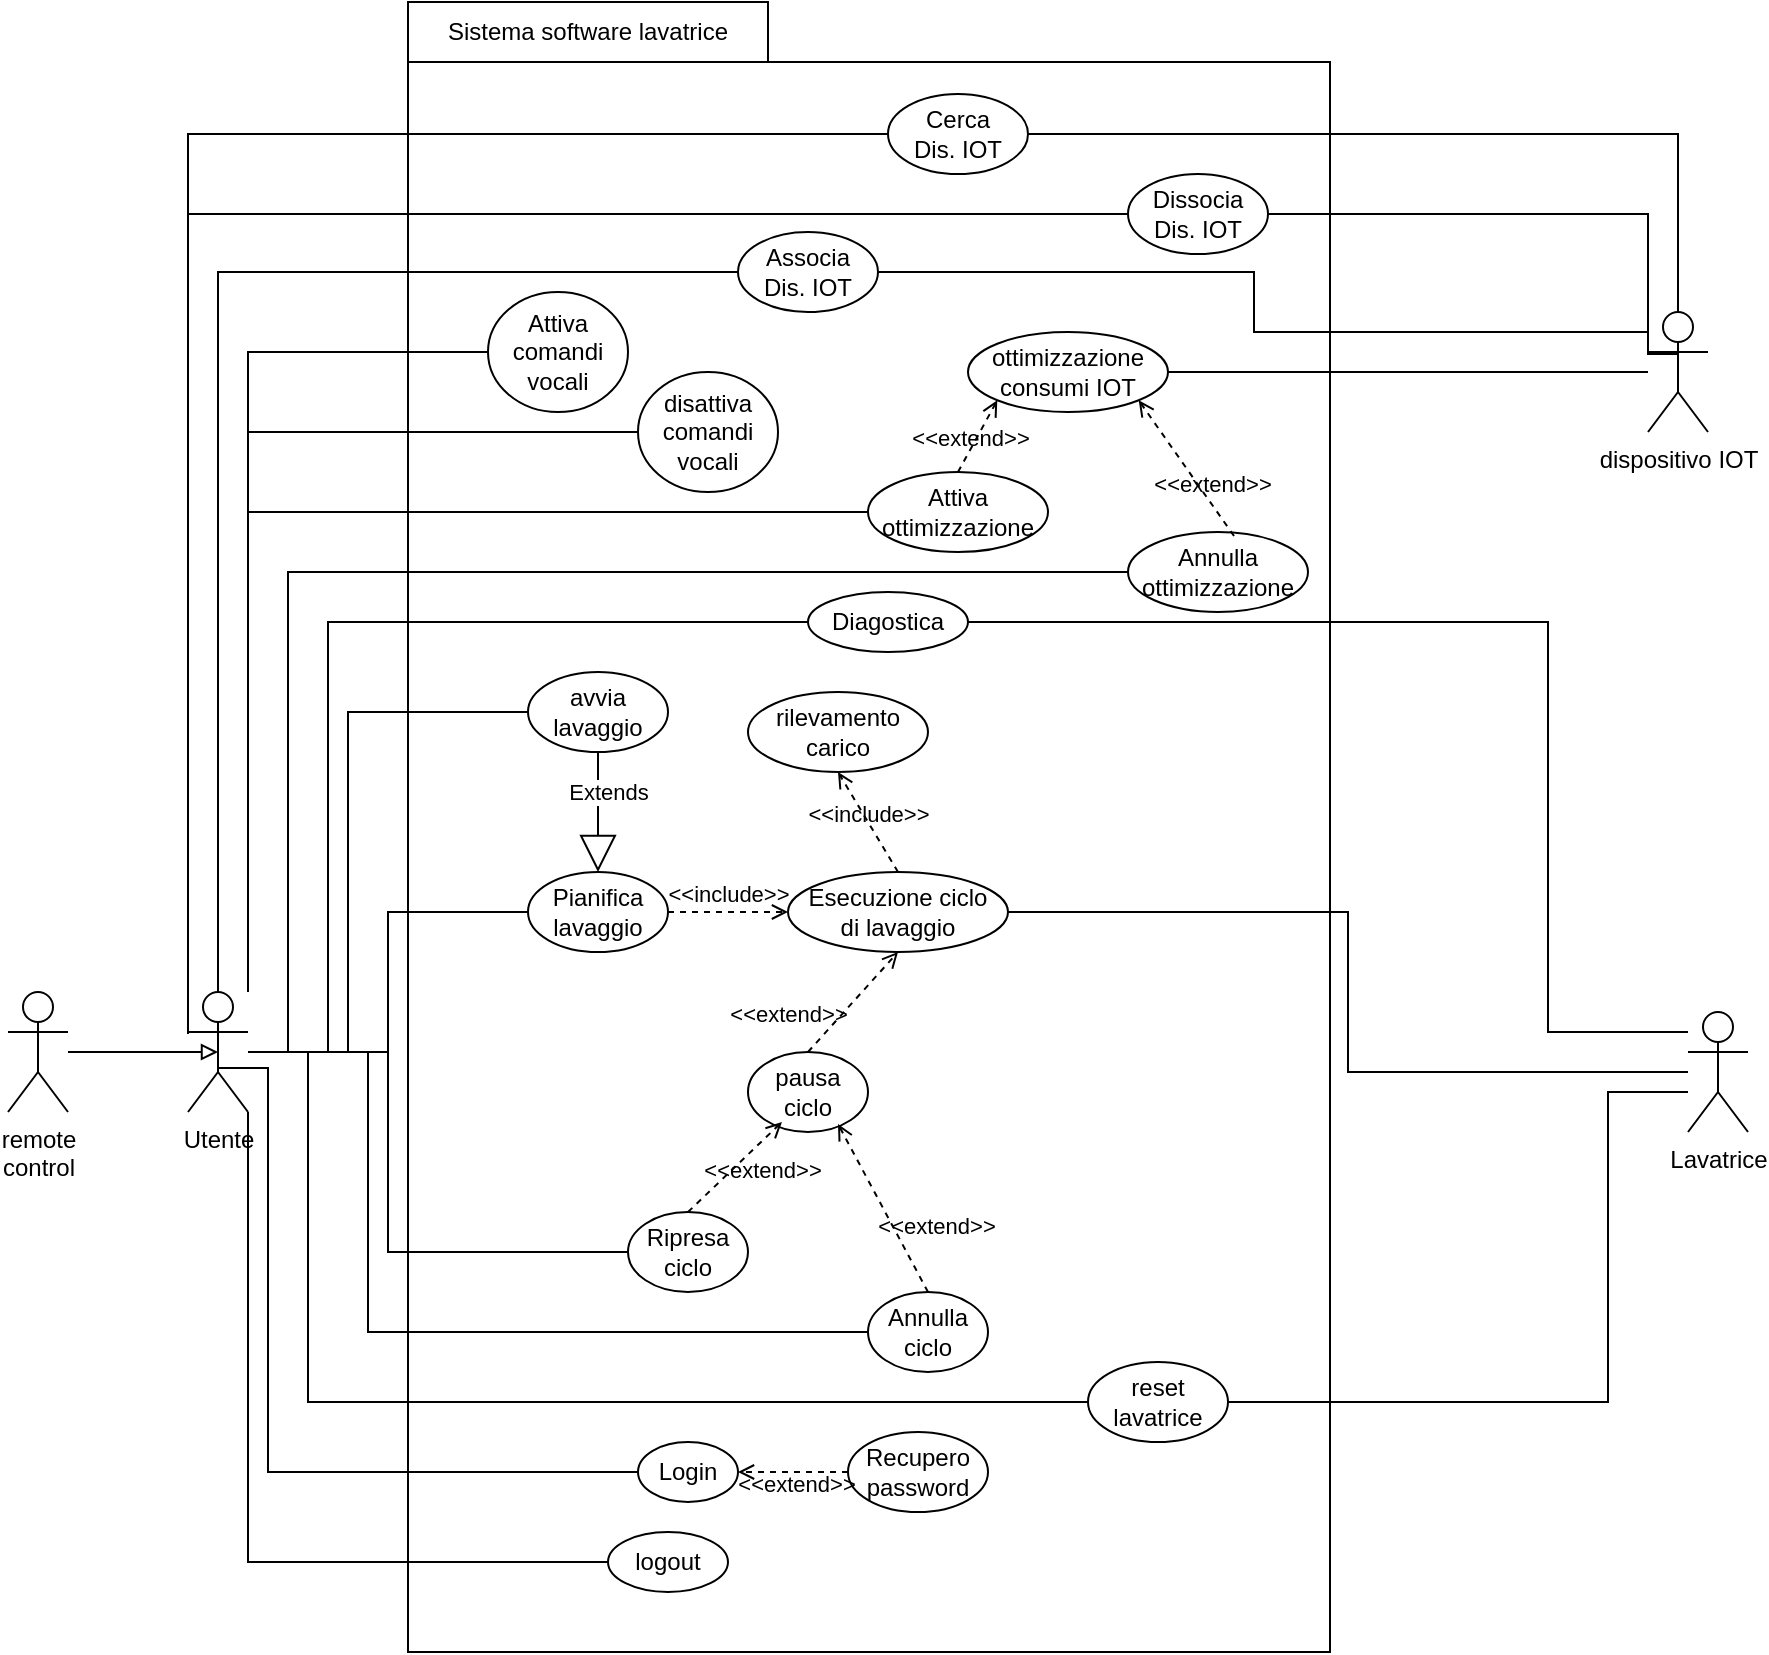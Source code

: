 <mxfile version="28.2.8">
  <diagram name="Page-1" id="5FiVmgT2oJeA1IZFQA2R">
    <mxGraphModel dx="2183" dy="766" grid="1" gridSize="10" guides="1" tooltips="1" connect="1" arrows="1" fold="1" page="1" pageScale="1" pageWidth="850" pageHeight="1100" math="0" shadow="0">
      <root>
        <mxCell id="0" />
        <mxCell id="1" parent="0" />
        <mxCell id="OOympv97dzDQUYDObQJj-1" value="" style="rounded=0;whiteSpace=wrap;html=1;" parent="1" vertex="1">
          <mxGeometry x="150" y="55" width="461" height="795" as="geometry" />
        </mxCell>
        <mxCell id="OOympv97dzDQUYDObQJj-2" value="Sistema software lavatrice" style="rounded=0;whiteSpace=wrap;html=1;" parent="1" vertex="1">
          <mxGeometry x="150" y="25" width="180" height="30" as="geometry" />
        </mxCell>
        <mxCell id="OOympv97dzDQUYDObQJj-3" value="&lt;div&gt;Esecuzione ciclo&lt;/div&gt;&lt;div&gt;di lavaggio&lt;/div&gt;" style="ellipse;whiteSpace=wrap;html=1;" parent="1" vertex="1">
          <mxGeometry x="340" y="460" width="110" height="40" as="geometry" />
        </mxCell>
        <mxCell id="OOympv97dzDQUYDObQJj-4" value="&lt;div&gt;pausa&lt;/div&gt;&lt;div&gt;ciclo&lt;/div&gt;" style="ellipse;whiteSpace=wrap;html=1;" parent="1" vertex="1">
          <mxGeometry x="320" y="550" width="60" height="40" as="geometry" />
        </mxCell>
        <mxCell id="OOympv97dzDQUYDObQJj-5" value="&amp;lt;&amp;lt;extend&amp;gt;&amp;gt;" style="html=1;verticalAlign=bottom;labelBackgroundColor=none;endArrow=open;endFill=0;dashed=1;rounded=0;exitX=0.5;exitY=0;exitDx=0;exitDy=0;entryX=0.5;entryY=1;entryDx=0;entryDy=0;" parent="1" source="OOympv97dzDQUYDObQJj-4" target="OOympv97dzDQUYDObQJj-3" edge="1">
          <mxGeometry x="-0.978" y="14" width="160" relative="1" as="geometry">
            <mxPoint x="490" y="460" as="sourcePoint" />
            <mxPoint x="650" y="460" as="targetPoint" />
            <mxPoint as="offset" />
          </mxGeometry>
        </mxCell>
        <mxCell id="OOympv97dzDQUYDObQJj-6" value="Ripresa&lt;div&gt;ciclo&lt;/div&gt;" style="ellipse;whiteSpace=wrap;html=1;" parent="1" vertex="1">
          <mxGeometry x="260" y="630" width="60" height="40" as="geometry" />
        </mxCell>
        <mxCell id="OOympv97dzDQUYDObQJj-7" value="&amp;lt;&amp;lt;extend&amp;gt;&amp;gt;" style="html=1;verticalAlign=bottom;labelBackgroundColor=none;endArrow=open;endFill=0;dashed=1;rounded=0;exitX=0.5;exitY=0;exitDx=0;exitDy=0;entryX=0.283;entryY=0.875;entryDx=0;entryDy=0;entryPerimeter=0;" parent="1" source="OOympv97dzDQUYDObQJj-6" target="OOympv97dzDQUYDObQJj-4" edge="1">
          <mxGeometry x="0.061" y="-17" width="160" relative="1" as="geometry">
            <mxPoint x="430" y="560" as="sourcePoint" />
            <mxPoint x="332" y="591" as="targetPoint" />
            <mxPoint as="offset" />
          </mxGeometry>
        </mxCell>
        <mxCell id="OOympv97dzDQUYDObQJj-8" value="&lt;div&gt;Annulla&lt;/div&gt;&lt;div&gt;ciclo&lt;/div&gt;" style="ellipse;whiteSpace=wrap;html=1;" parent="1" vertex="1">
          <mxGeometry x="380" y="670" width="60" height="40" as="geometry" />
        </mxCell>
        <mxCell id="OOympv97dzDQUYDObQJj-9" value="&amp;lt;&amp;lt;extend&amp;gt;&amp;gt;" style="html=1;verticalAlign=bottom;labelBackgroundColor=none;endArrow=open;endFill=0;dashed=1;rounded=0;exitX=0.5;exitY=0;exitDx=0;exitDy=0;entryX=0.75;entryY=0.9;entryDx=0;entryDy=0;entryPerimeter=0;" parent="1" source="OOympv97dzDQUYDObQJj-8" target="OOympv97dzDQUYDObQJj-4" edge="1">
          <mxGeometry x="-0.6" y="-15" width="160" relative="1" as="geometry">
            <mxPoint x="596.98" y="552" as="sourcePoint" />
            <mxPoint x="350" y="610" as="targetPoint" />
            <mxPoint as="offset" />
          </mxGeometry>
        </mxCell>
        <mxCell id="OOympv97dzDQUYDObQJj-10" style="edgeStyle=orthogonalEdgeStyle;rounded=0;orthogonalLoop=1;jettySize=auto;html=1;entryX=0;entryY=0.5;entryDx=0;entryDy=0;endArrow=none;endFill=0;" parent="1" source="OOympv97dzDQUYDObQJj-18" target="OOympv97dzDQUYDObQJj-22" edge="1">
          <mxGeometry relative="1" as="geometry">
            <Array as="points">
              <mxPoint x="140" y="550" />
              <mxPoint x="140" y="480" />
            </Array>
          </mxGeometry>
        </mxCell>
        <mxCell id="OOympv97dzDQUYDObQJj-11" style="edgeStyle=orthogonalEdgeStyle;rounded=0;orthogonalLoop=1;jettySize=auto;html=1;entryX=0;entryY=0.5;entryDx=0;entryDy=0;endArrow=none;endFill=0;" parent="1" source="OOympv97dzDQUYDObQJj-18" target="OOympv97dzDQUYDObQJj-23" edge="1">
          <mxGeometry relative="1" as="geometry">
            <Array as="points">
              <mxPoint x="120" y="550" />
              <mxPoint x="120" y="380" />
            </Array>
          </mxGeometry>
        </mxCell>
        <mxCell id="OOympv97dzDQUYDObQJj-12" style="edgeStyle=orthogonalEdgeStyle;rounded=0;orthogonalLoop=1;jettySize=auto;html=1;entryX=0;entryY=0.5;entryDx=0;entryDy=0;endArrow=none;endFill=0;" parent="1" source="OOympv97dzDQUYDObQJj-18" target="OOympv97dzDQUYDObQJj-8" edge="1">
          <mxGeometry relative="1" as="geometry">
            <Array as="points">
              <mxPoint x="130" y="550" />
              <mxPoint x="130" y="690" />
              <mxPoint x="380" y="690" />
            </Array>
          </mxGeometry>
        </mxCell>
        <mxCell id="OOympv97dzDQUYDObQJj-13" style="edgeStyle=orthogonalEdgeStyle;rounded=0;orthogonalLoop=1;jettySize=auto;html=1;entryX=0;entryY=0.5;entryDx=0;entryDy=0;endArrow=none;endFill=0;" parent="1" source="OOympv97dzDQUYDObQJj-18" target="OOympv97dzDQUYDObQJj-6" edge="1">
          <mxGeometry relative="1" as="geometry">
            <Array as="points">
              <mxPoint x="140" y="550" />
              <mxPoint x="140" y="650" />
            </Array>
          </mxGeometry>
        </mxCell>
        <mxCell id="OOympv97dzDQUYDObQJj-14" style="edgeStyle=orthogonalEdgeStyle;rounded=0;orthogonalLoop=1;jettySize=auto;html=1;entryX=0;entryY=0.5;entryDx=0;entryDy=0;endArrow=none;endFill=0;" parent="1" source="OOympv97dzDQUYDObQJj-18" target="OOympv97dzDQUYDObQJj-26" edge="1">
          <mxGeometry relative="1" as="geometry">
            <Array as="points">
              <mxPoint x="110" y="550" />
              <mxPoint x="110" y="335" />
            </Array>
          </mxGeometry>
        </mxCell>
        <mxCell id="OOympv97dzDQUYDObQJj-15" style="edgeStyle=orthogonalEdgeStyle;rounded=0;orthogonalLoop=1;jettySize=auto;html=1;entryX=0;entryY=0.5;entryDx=0;entryDy=0;endArrow=none;endFill=0;" parent="1" source="OOympv97dzDQUYDObQJj-18" target="OOympv97dzDQUYDObQJj-33" edge="1">
          <mxGeometry relative="1" as="geometry">
            <Array as="points">
              <mxPoint x="100" y="550" />
              <mxPoint x="100" y="725" />
            </Array>
          </mxGeometry>
        </mxCell>
        <mxCell id="OOympv97dzDQUYDObQJj-16" style="edgeStyle=orthogonalEdgeStyle;rounded=0;orthogonalLoop=1;jettySize=auto;html=1;entryX=0;entryY=0.5;entryDx=0;entryDy=0;endArrow=none;endFill=0;" parent="1" source="OOympv97dzDQUYDObQJj-18" target="OOympv97dzDQUYDObQJj-45" edge="1">
          <mxGeometry relative="1" as="geometry">
            <Array as="points">
              <mxPoint x="55" y="160" />
            </Array>
          </mxGeometry>
        </mxCell>
        <mxCell id="OOympv97dzDQUYDObQJj-17" style="edgeStyle=orthogonalEdgeStyle;rounded=0;orthogonalLoop=1;jettySize=auto;html=1;entryX=0;entryY=0.5;entryDx=0;entryDy=0;endArrow=none;endFill=0;" parent="1" target="OOympv97dzDQUYDObQJj-47" edge="1">
          <mxGeometry relative="1" as="geometry">
            <Array as="points">
              <mxPoint x="40" y="131" />
            </Array>
            <mxPoint x="40" y="541" as="sourcePoint" />
          </mxGeometry>
        </mxCell>
        <mxCell id="OOympv97dzDQUYDObQJj-51" style="edgeStyle=orthogonalEdgeStyle;rounded=0;orthogonalLoop=1;jettySize=auto;html=1;entryX=0;entryY=0.5;entryDx=0;entryDy=0;endArrow=none;endFill=0;" parent="1" target="OOympv97dzDQUYDObQJj-50" edge="1">
          <mxGeometry relative="1" as="geometry">
            <mxPoint x="55" y="558" as="sourcePoint" />
            <Array as="points">
              <mxPoint x="80" y="558" />
              <mxPoint x="80" y="760" />
            </Array>
          </mxGeometry>
        </mxCell>
        <mxCell id="9CPNDD_vhSjWJkQP8pC9-2" style="edgeStyle=orthogonalEdgeStyle;rounded=0;orthogonalLoop=1;jettySize=auto;html=1;entryX=0;entryY=0.5;entryDx=0;entryDy=0;endArrow=none;endFill=0;" parent="1" source="OOympv97dzDQUYDObQJj-18" target="9CPNDD_vhSjWJkQP8pC9-1" edge="1">
          <mxGeometry relative="1" as="geometry">
            <Array as="points">
              <mxPoint x="70" y="805" />
            </Array>
          </mxGeometry>
        </mxCell>
        <mxCell id="v7bjbIh24RHP1lxPFHHC-4" style="edgeStyle=orthogonalEdgeStyle;rounded=0;orthogonalLoop=1;jettySize=auto;html=1;entryX=0;entryY=0.5;entryDx=0;entryDy=0;endArrow=none;endFill=0;" parent="1" source="OOympv97dzDQUYDObQJj-18" target="v7bjbIh24RHP1lxPFHHC-1" edge="1">
          <mxGeometry relative="1" as="geometry">
            <Array as="points">
              <mxPoint x="40" y="91" />
            </Array>
          </mxGeometry>
        </mxCell>
        <mxCell id="K0tBDQ45wyzEzczZAoFQ-4" style="edgeStyle=orthogonalEdgeStyle;rounded=0;orthogonalLoop=1;jettySize=auto;html=1;entryX=0;entryY=0.5;entryDx=0;entryDy=0;endArrow=none;endFill=0;" parent="1" source="OOympv97dzDQUYDObQJj-18" target="K0tBDQ45wyzEzczZAoFQ-3" edge="1">
          <mxGeometry relative="1" as="geometry">
            <Array as="points">
              <mxPoint x="70" y="240" />
            </Array>
          </mxGeometry>
        </mxCell>
        <mxCell id="K0tBDQ45wyzEzczZAoFQ-5" style="edgeStyle=orthogonalEdgeStyle;rounded=0;orthogonalLoop=1;jettySize=auto;html=1;entryX=0;entryY=0.5;entryDx=0;entryDy=0;endArrow=none;endFill=0;" parent="1" source="OOympv97dzDQUYDObQJj-18" target="K0tBDQ45wyzEzczZAoFQ-2" edge="1">
          <mxGeometry relative="1" as="geometry">
            <Array as="points">
              <mxPoint x="70" y="200" />
            </Array>
          </mxGeometry>
        </mxCell>
        <mxCell id="R7YPHtLTiihs7JlC3x6M-3" style="edgeStyle=orthogonalEdgeStyle;rounded=0;orthogonalLoop=1;jettySize=auto;html=1;entryX=0;entryY=0.5;entryDx=0;entryDy=0;endArrow=none;endFill=0;" edge="1" parent="1" source="OOympv97dzDQUYDObQJj-18" target="OOympv97dzDQUYDObQJj-36">
          <mxGeometry relative="1" as="geometry">
            <Array as="points">
              <mxPoint x="90" y="550" />
              <mxPoint x="90" y="310" />
            </Array>
          </mxGeometry>
        </mxCell>
        <mxCell id="R7YPHtLTiihs7JlC3x6M-4" style="edgeStyle=orthogonalEdgeStyle;rounded=0;orthogonalLoop=1;jettySize=auto;html=1;entryX=0;entryY=0.5;entryDx=0;entryDy=0;endArrow=none;endFill=0;" edge="1" parent="1" source="OOympv97dzDQUYDObQJj-18" target="R7YPHtLTiihs7JlC3x6M-1">
          <mxGeometry relative="1" as="geometry">
            <Array as="points">
              <mxPoint x="70" y="280" />
            </Array>
          </mxGeometry>
        </mxCell>
        <mxCell id="OOympv97dzDQUYDObQJj-18" value="Utente" style="shape=umlActor;verticalLabelPosition=bottom;verticalAlign=top;html=1;" parent="1" vertex="1">
          <mxGeometry x="40" y="520" width="30" height="60" as="geometry" />
        </mxCell>
        <mxCell id="OOympv97dzDQUYDObQJj-22" value="&lt;div&gt;Pianifica&lt;/div&gt;&lt;div&gt;lavaggio&lt;/div&gt;" style="ellipse;whiteSpace=wrap;html=1;" parent="1" vertex="1">
          <mxGeometry x="210" y="460" width="70" height="40" as="geometry" />
        </mxCell>
        <mxCell id="OOympv97dzDQUYDObQJj-23" value="avvia&lt;div&gt;lavaggio&lt;/div&gt;" style="ellipse;whiteSpace=wrap;html=1;" parent="1" vertex="1">
          <mxGeometry x="210" y="360" width="70" height="40" as="geometry" />
        </mxCell>
        <mxCell id="OOympv97dzDQUYDObQJj-24" value="Extends" style="endArrow=block;endSize=16;endFill=0;html=1;rounded=0;entryX=0.5;entryY=0;entryDx=0;entryDy=0;exitX=0.5;exitY=1;exitDx=0;exitDy=0;" parent="1" source="OOympv97dzDQUYDObQJj-23" target="OOympv97dzDQUYDObQJj-22" edge="1">
          <mxGeometry x="-0.333" y="5" width="160" relative="1" as="geometry">
            <mxPoint x="490" y="520" as="sourcePoint" />
            <mxPoint x="650" y="520" as="targetPoint" />
            <mxPoint as="offset" />
          </mxGeometry>
        </mxCell>
        <mxCell id="OOympv97dzDQUYDObQJj-25" value="&amp;lt;&amp;lt;include&amp;gt;&amp;gt;" style="html=1;verticalAlign=bottom;labelBackgroundColor=none;endArrow=open;endFill=0;dashed=1;rounded=0;exitX=1;exitY=0.5;exitDx=0;exitDy=0;entryX=0;entryY=0.5;entryDx=0;entryDy=0;" parent="1" source="OOympv97dzDQUYDObQJj-22" target="OOympv97dzDQUYDObQJj-3" edge="1">
          <mxGeometry width="160" relative="1" as="geometry">
            <mxPoint x="510" y="560" as="sourcePoint" />
            <mxPoint x="420" y="580" as="targetPoint" />
          </mxGeometry>
        </mxCell>
        <mxCell id="OOympv97dzDQUYDObQJj-26" value="Diagostica" style="ellipse;whiteSpace=wrap;html=1;" parent="1" vertex="1">
          <mxGeometry x="350" y="320" width="80" height="30" as="geometry" />
        </mxCell>
        <mxCell id="OOympv97dzDQUYDObQJj-28" value="&lt;div&gt;rilevamento&lt;/div&gt;&lt;div&gt;carico&lt;/div&gt;" style="ellipse;whiteSpace=wrap;html=1;" parent="1" vertex="1">
          <mxGeometry x="320" y="370" width="90" height="40" as="geometry" />
        </mxCell>
        <mxCell id="OOympv97dzDQUYDObQJj-29" style="edgeStyle=orthogonalEdgeStyle;rounded=0;orthogonalLoop=1;jettySize=auto;html=1;entryX=1;entryY=0.5;entryDx=0;entryDy=0;endArrow=none;endFill=0;" parent="1" source="OOympv97dzDQUYDObQJj-31" target="OOympv97dzDQUYDObQJj-26" edge="1">
          <mxGeometry relative="1" as="geometry">
            <Array as="points">
              <mxPoint x="720" y="540" />
              <mxPoint x="720" y="335" />
            </Array>
          </mxGeometry>
        </mxCell>
        <mxCell id="OOympv97dzDQUYDObQJj-30" style="edgeStyle=orthogonalEdgeStyle;rounded=0;orthogonalLoop=1;jettySize=auto;html=1;entryX=1;entryY=0.5;entryDx=0;entryDy=0;endArrow=none;endFill=0;" parent="1" source="OOympv97dzDQUYDObQJj-31" target="OOympv97dzDQUYDObQJj-33" edge="1">
          <mxGeometry relative="1" as="geometry">
            <Array as="points">
              <mxPoint x="750" y="570" />
              <mxPoint x="750" y="725" />
            </Array>
          </mxGeometry>
        </mxCell>
        <mxCell id="K0tBDQ45wyzEzczZAoFQ-6" style="edgeStyle=orthogonalEdgeStyle;rounded=0;orthogonalLoop=1;jettySize=auto;html=1;entryX=1;entryY=0.5;entryDx=0;entryDy=0;endArrow=none;endFill=0;" parent="1" source="OOympv97dzDQUYDObQJj-31" target="OOympv97dzDQUYDObQJj-3" edge="1">
          <mxGeometry relative="1" as="geometry" />
        </mxCell>
        <mxCell id="OOympv97dzDQUYDObQJj-31" value="Lavatrice" style="shape=umlActor;verticalLabelPosition=bottom;verticalAlign=top;html=1;outlineConnect=0;" parent="1" vertex="1">
          <mxGeometry x="790" y="530" width="30" height="60" as="geometry" />
        </mxCell>
        <mxCell id="OOympv97dzDQUYDObQJj-33" value="&lt;div&gt;reset&lt;/div&gt;&lt;div&gt;lavatrice&lt;/div&gt;" style="ellipse;whiteSpace=wrap;html=1;" parent="1" vertex="1">
          <mxGeometry x="490" y="705" width="70" height="40" as="geometry" />
        </mxCell>
        <mxCell id="OOympv97dzDQUYDObQJj-35" value="&lt;div&gt;ottimizzazione&lt;/div&gt;&lt;div&gt;consumi&amp;nbsp;IOT&lt;/div&gt;" style="ellipse;whiteSpace=wrap;html=1;" parent="1" vertex="1">
          <mxGeometry x="430" y="190" width="100" height="40" as="geometry" />
        </mxCell>
        <mxCell id="OOympv97dzDQUYDObQJj-36" value="&lt;div&gt;Annulla&lt;/div&gt;ottimizzazione" style="ellipse;whiteSpace=wrap;html=1;" parent="1" vertex="1">
          <mxGeometry x="510" y="290" width="90" height="40" as="geometry" />
        </mxCell>
        <mxCell id="OOympv97dzDQUYDObQJj-37" value="&amp;lt;&amp;lt;extend&amp;gt;&amp;gt;" style="html=1;verticalAlign=bottom;labelBackgroundColor=none;endArrow=open;endFill=0;dashed=1;rounded=0;exitX=0.589;exitY=0.05;exitDx=0;exitDy=0;entryX=1;entryY=1;entryDx=0;entryDy=0;exitPerimeter=0;" parent="1" source="OOympv97dzDQUYDObQJj-36" target="OOympv97dzDQUYDObQJj-35" edge="1">
          <mxGeometry x="-0.518" y="-1" width="160" relative="1" as="geometry">
            <mxPoint x="445" y="694" as="sourcePoint" />
            <mxPoint x="400" y="630" as="targetPoint" />
            <mxPoint as="offset" />
          </mxGeometry>
        </mxCell>
        <mxCell id="OOympv97dzDQUYDObQJj-38" style="edgeStyle=orthogonalEdgeStyle;rounded=0;orthogonalLoop=1;jettySize=auto;html=1;entryX=1;entryY=0.5;entryDx=0;entryDy=0;endArrow=none;endFill=0;" parent="1" source="OOympv97dzDQUYDObQJj-41" target="OOympv97dzDQUYDObQJj-35" edge="1">
          <mxGeometry relative="1" as="geometry" />
        </mxCell>
        <mxCell id="OOympv97dzDQUYDObQJj-39" style="edgeStyle=orthogonalEdgeStyle;rounded=0;orthogonalLoop=1;jettySize=auto;html=1;entryX=1;entryY=0.5;entryDx=0;entryDy=0;endArrow=none;endFill=0;" parent="1" source="OOympv97dzDQUYDObQJj-41" target="OOympv97dzDQUYDObQJj-45" edge="1">
          <mxGeometry relative="1" as="geometry">
            <Array as="points">
              <mxPoint x="573" y="190" />
              <mxPoint x="573" y="160" />
            </Array>
          </mxGeometry>
        </mxCell>
        <mxCell id="OOympv97dzDQUYDObQJj-40" style="edgeStyle=orthogonalEdgeStyle;rounded=0;orthogonalLoop=1;jettySize=auto;html=1;entryX=1;entryY=0.5;entryDx=0;entryDy=0;endArrow=none;endFill=0;" parent="1" target="OOympv97dzDQUYDObQJj-47" edge="1">
          <mxGeometry relative="1" as="geometry">
            <Array as="points">
              <mxPoint x="770" y="201" />
              <mxPoint x="770" y="131" />
            </Array>
            <mxPoint x="785" y="201" as="sourcePoint" />
          </mxGeometry>
        </mxCell>
        <mxCell id="v7bjbIh24RHP1lxPFHHC-3" style="edgeStyle=orthogonalEdgeStyle;rounded=0;orthogonalLoop=1;jettySize=auto;html=1;entryX=1;entryY=0.5;entryDx=0;entryDy=0;endArrow=none;endFill=0;" parent="1" source="OOympv97dzDQUYDObQJj-41" target="v7bjbIh24RHP1lxPFHHC-1" edge="1">
          <mxGeometry relative="1" as="geometry">
            <Array as="points">
              <mxPoint x="785" y="91" />
            </Array>
          </mxGeometry>
        </mxCell>
        <mxCell id="OOympv97dzDQUYDObQJj-41" value="dispositivo IOT" style="shape=umlActor;verticalLabelPosition=bottom;verticalAlign=top;html=1;outlineConnect=0;" parent="1" vertex="1">
          <mxGeometry x="770" y="180" width="30" height="60" as="geometry" />
        </mxCell>
        <mxCell id="OOympv97dzDQUYDObQJj-44" value="&amp;lt;&amp;lt;include&amp;gt;&amp;gt;" style="html=1;verticalAlign=bottom;labelBackgroundColor=none;endArrow=open;endFill=0;dashed=1;rounded=0;exitX=0.5;exitY=0;exitDx=0;exitDy=0;entryX=0.5;entryY=1;entryDx=0;entryDy=0;" parent="1" source="OOympv97dzDQUYDObQJj-3" target="OOympv97dzDQUYDObQJj-28" edge="1">
          <mxGeometry x="-0.147" y="3" width="160" relative="1" as="geometry">
            <mxPoint x="480" y="480" as="sourcePoint" />
            <mxPoint x="562" y="484" as="targetPoint" />
            <mxPoint as="offset" />
          </mxGeometry>
        </mxCell>
        <mxCell id="OOympv97dzDQUYDObQJj-45" value="&lt;div&gt;Associa&lt;/div&gt;&lt;div&gt;Dis. IOT&lt;/div&gt;" style="ellipse;whiteSpace=wrap;html=1;" parent="1" vertex="1">
          <mxGeometry x="315" y="140" width="70" height="40" as="geometry" />
        </mxCell>
        <mxCell id="OOympv97dzDQUYDObQJj-47" value="&lt;div&gt;Dissocia&lt;/div&gt;&lt;div&gt;Dis. IOT&lt;/div&gt;" style="ellipse;whiteSpace=wrap;html=1;" parent="1" vertex="1">
          <mxGeometry x="510" y="111" width="70" height="40" as="geometry" />
        </mxCell>
        <mxCell id="OOympv97dzDQUYDObQJj-50" value="Login" style="ellipse;whiteSpace=wrap;html=1;" parent="1" vertex="1">
          <mxGeometry x="265" y="745" width="50" height="30" as="geometry" />
        </mxCell>
        <mxCell id="OOympv97dzDQUYDObQJj-52" value="Recupero password" style="ellipse;whiteSpace=wrap;html=1;" parent="1" vertex="1">
          <mxGeometry x="370" y="740" width="70" height="40" as="geometry" />
        </mxCell>
        <mxCell id="OOympv97dzDQUYDObQJj-53" value="&amp;lt;&amp;lt;extend&amp;gt;&amp;gt;" style="html=1;verticalAlign=bottom;labelBackgroundColor=none;endArrow=open;endFill=0;dashed=1;rounded=0;exitX=0;exitY=0.5;exitDx=0;exitDy=0;entryX=1;entryY=0.5;entryDx=0;entryDy=0;" parent="1" source="OOympv97dzDQUYDObQJj-52" target="OOympv97dzDQUYDObQJj-50" edge="1">
          <mxGeometry x="-0.011" y="15" width="160" relative="1" as="geometry">
            <mxPoint x="435" y="724" as="sourcePoint" />
            <mxPoint x="406" y="905" as="targetPoint" />
            <mxPoint x="1" as="offset" />
          </mxGeometry>
        </mxCell>
        <mxCell id="9CPNDD_vhSjWJkQP8pC9-1" value="logout" style="ellipse;whiteSpace=wrap;html=1;" parent="1" vertex="1">
          <mxGeometry x="250" y="790" width="60" height="30" as="geometry" />
        </mxCell>
        <mxCell id="9CPNDD_vhSjWJkQP8pC9-3" value="&lt;div&gt;remote&lt;/div&gt;&lt;div&gt;control&lt;/div&gt;" style="shape=umlActor;verticalLabelPosition=bottom;verticalAlign=top;html=1;outlineConnect=0;" parent="1" vertex="1">
          <mxGeometry x="-50" y="520" width="30" height="60" as="geometry" />
        </mxCell>
        <mxCell id="9CPNDD_vhSjWJkQP8pC9-6" style="edgeStyle=orthogonalEdgeStyle;rounded=0;orthogonalLoop=1;jettySize=auto;html=1;entryX=0.5;entryY=0.5;entryDx=0;entryDy=0;entryPerimeter=0;endArrow=block;endFill=0;" parent="1" source="9CPNDD_vhSjWJkQP8pC9-3" target="OOympv97dzDQUYDObQJj-18" edge="1">
          <mxGeometry relative="1" as="geometry" />
        </mxCell>
        <mxCell id="v7bjbIh24RHP1lxPFHHC-1" value="Cerca&lt;div&gt;Dis. IOT&lt;/div&gt;" style="ellipse;whiteSpace=wrap;html=1;" parent="1" vertex="1">
          <mxGeometry x="390" y="71" width="70" height="40" as="geometry" />
        </mxCell>
        <mxCell id="K0tBDQ45wyzEzczZAoFQ-2" value="&lt;div&gt;Attiva&lt;/div&gt;&lt;div&gt;comandi&lt;/div&gt;&lt;div&gt;vocali&lt;/div&gt;" style="ellipse;whiteSpace=wrap;html=1;" parent="1" vertex="1">
          <mxGeometry x="190" y="170" width="70" height="60" as="geometry" />
        </mxCell>
        <mxCell id="K0tBDQ45wyzEzczZAoFQ-3" value="&lt;div&gt;disattiva&lt;/div&gt;&lt;div&gt;comandi&lt;/div&gt;&lt;div&gt;vocali&lt;/div&gt;" style="ellipse;whiteSpace=wrap;html=1;" parent="1" vertex="1">
          <mxGeometry x="265" y="210" width="70" height="60" as="geometry" />
        </mxCell>
        <mxCell id="R7YPHtLTiihs7JlC3x6M-1" value="&lt;div&gt;Attiva&lt;/div&gt;&lt;div&gt;ottimizzazione&lt;/div&gt;" style="ellipse;whiteSpace=wrap;html=1;" vertex="1" parent="1">
          <mxGeometry x="380" y="260" width="90" height="40" as="geometry" />
        </mxCell>
        <mxCell id="R7YPHtLTiihs7JlC3x6M-2" value="&amp;lt;&amp;lt;extend&amp;gt;&amp;gt;" style="html=1;verticalAlign=bottom;labelBackgroundColor=none;endArrow=open;endFill=0;dashed=1;rounded=0;exitX=0.5;exitY=0;exitDx=0;exitDy=0;entryX=0;entryY=1;entryDx=0;entryDy=0;" edge="1" parent="1" source="R7YPHtLTiihs7JlC3x6M-1" target="OOympv97dzDQUYDObQJj-35">
          <mxGeometry x="-0.518" y="-1" width="160" relative="1" as="geometry">
            <mxPoint x="588" y="278" as="sourcePoint" />
            <mxPoint x="540" y="240" as="targetPoint" />
            <mxPoint as="offset" />
          </mxGeometry>
        </mxCell>
      </root>
    </mxGraphModel>
  </diagram>
</mxfile>
